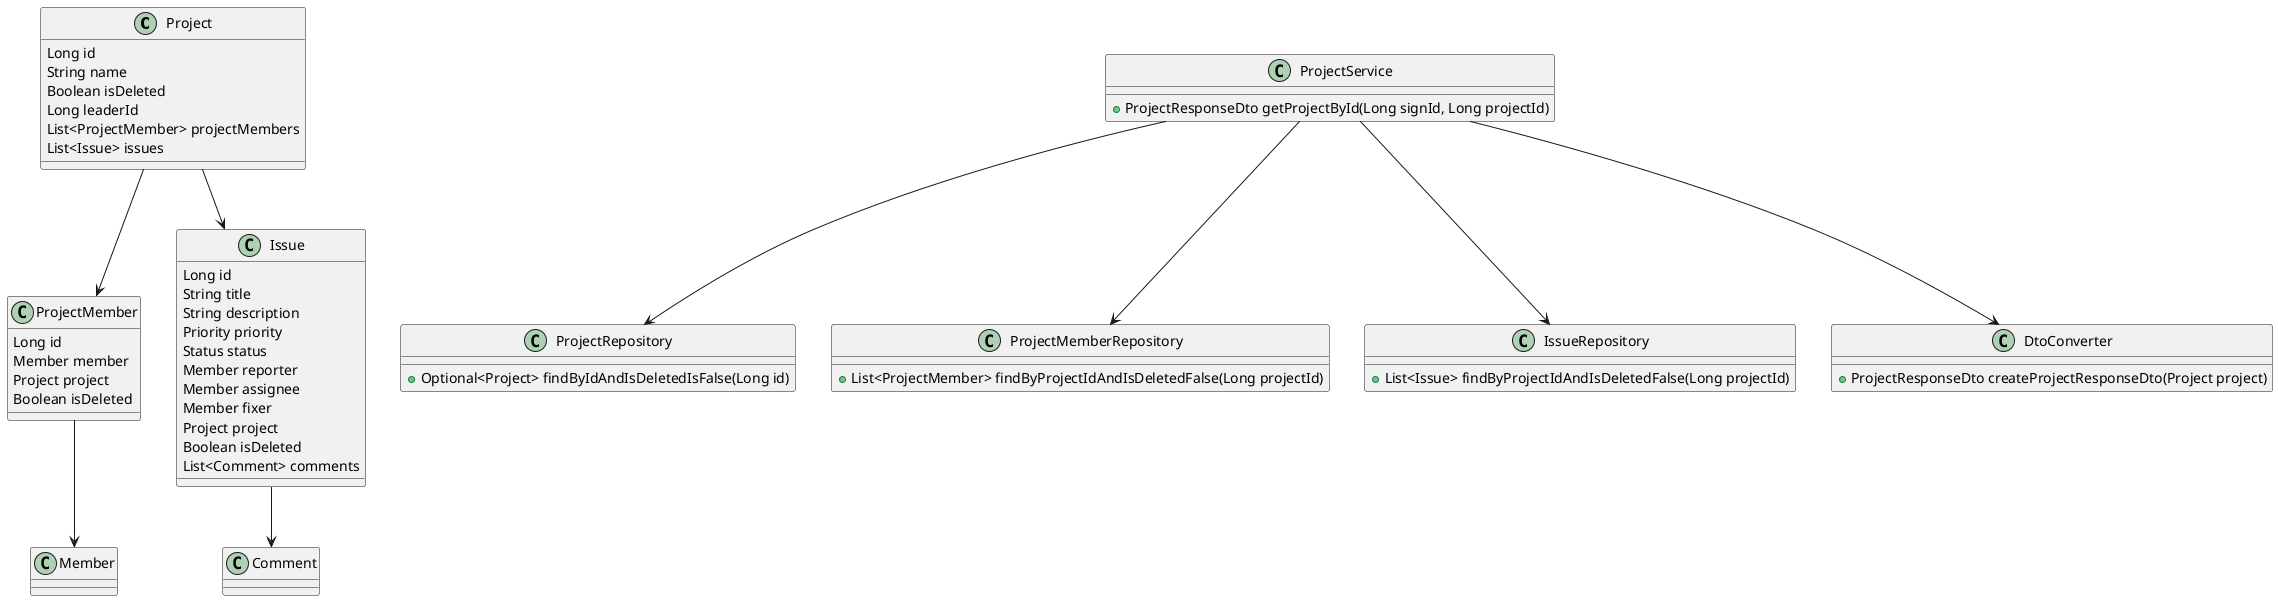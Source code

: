 @startuml
class Project {
    Long id
    String name
    Boolean isDeleted
    Long leaderId
    List<ProjectMember> projectMembers
    List<Issue> issues
}

class ProjectService {
    +ProjectResponseDto getProjectById(Long signId, Long projectId)
}

class ProjectRepository {
    +Optional<Project> findByIdAndIsDeletedIsFalse(Long id)
}

class ProjectMember {
    Long id
    Member member
    Project project
    Boolean isDeleted
}

class ProjectMemberRepository {
    +List<ProjectMember> findByProjectIdAndIsDeletedFalse(Long projectId)
}

class Issue {
    Long id
    String title
    String description
    Priority priority
    Status status
    Member reporter
    Member assignee
    Member fixer
    Project project
    Boolean isDeleted
    List<Comment> comments
}

class IssueRepository {
    +List<Issue> findByProjectIdAndIsDeletedFalse(Long projectId)
}

class DtoConverter {
    +ProjectResponseDto createProjectResponseDto(Project project)
}

ProjectService --> ProjectRepository
ProjectService --> ProjectMemberRepository
ProjectService --> IssueRepository
ProjectService --> DtoConverter
Project --> ProjectMember
Project --> Issue
ProjectMember --> Member
Issue --> Comment
@enduml
